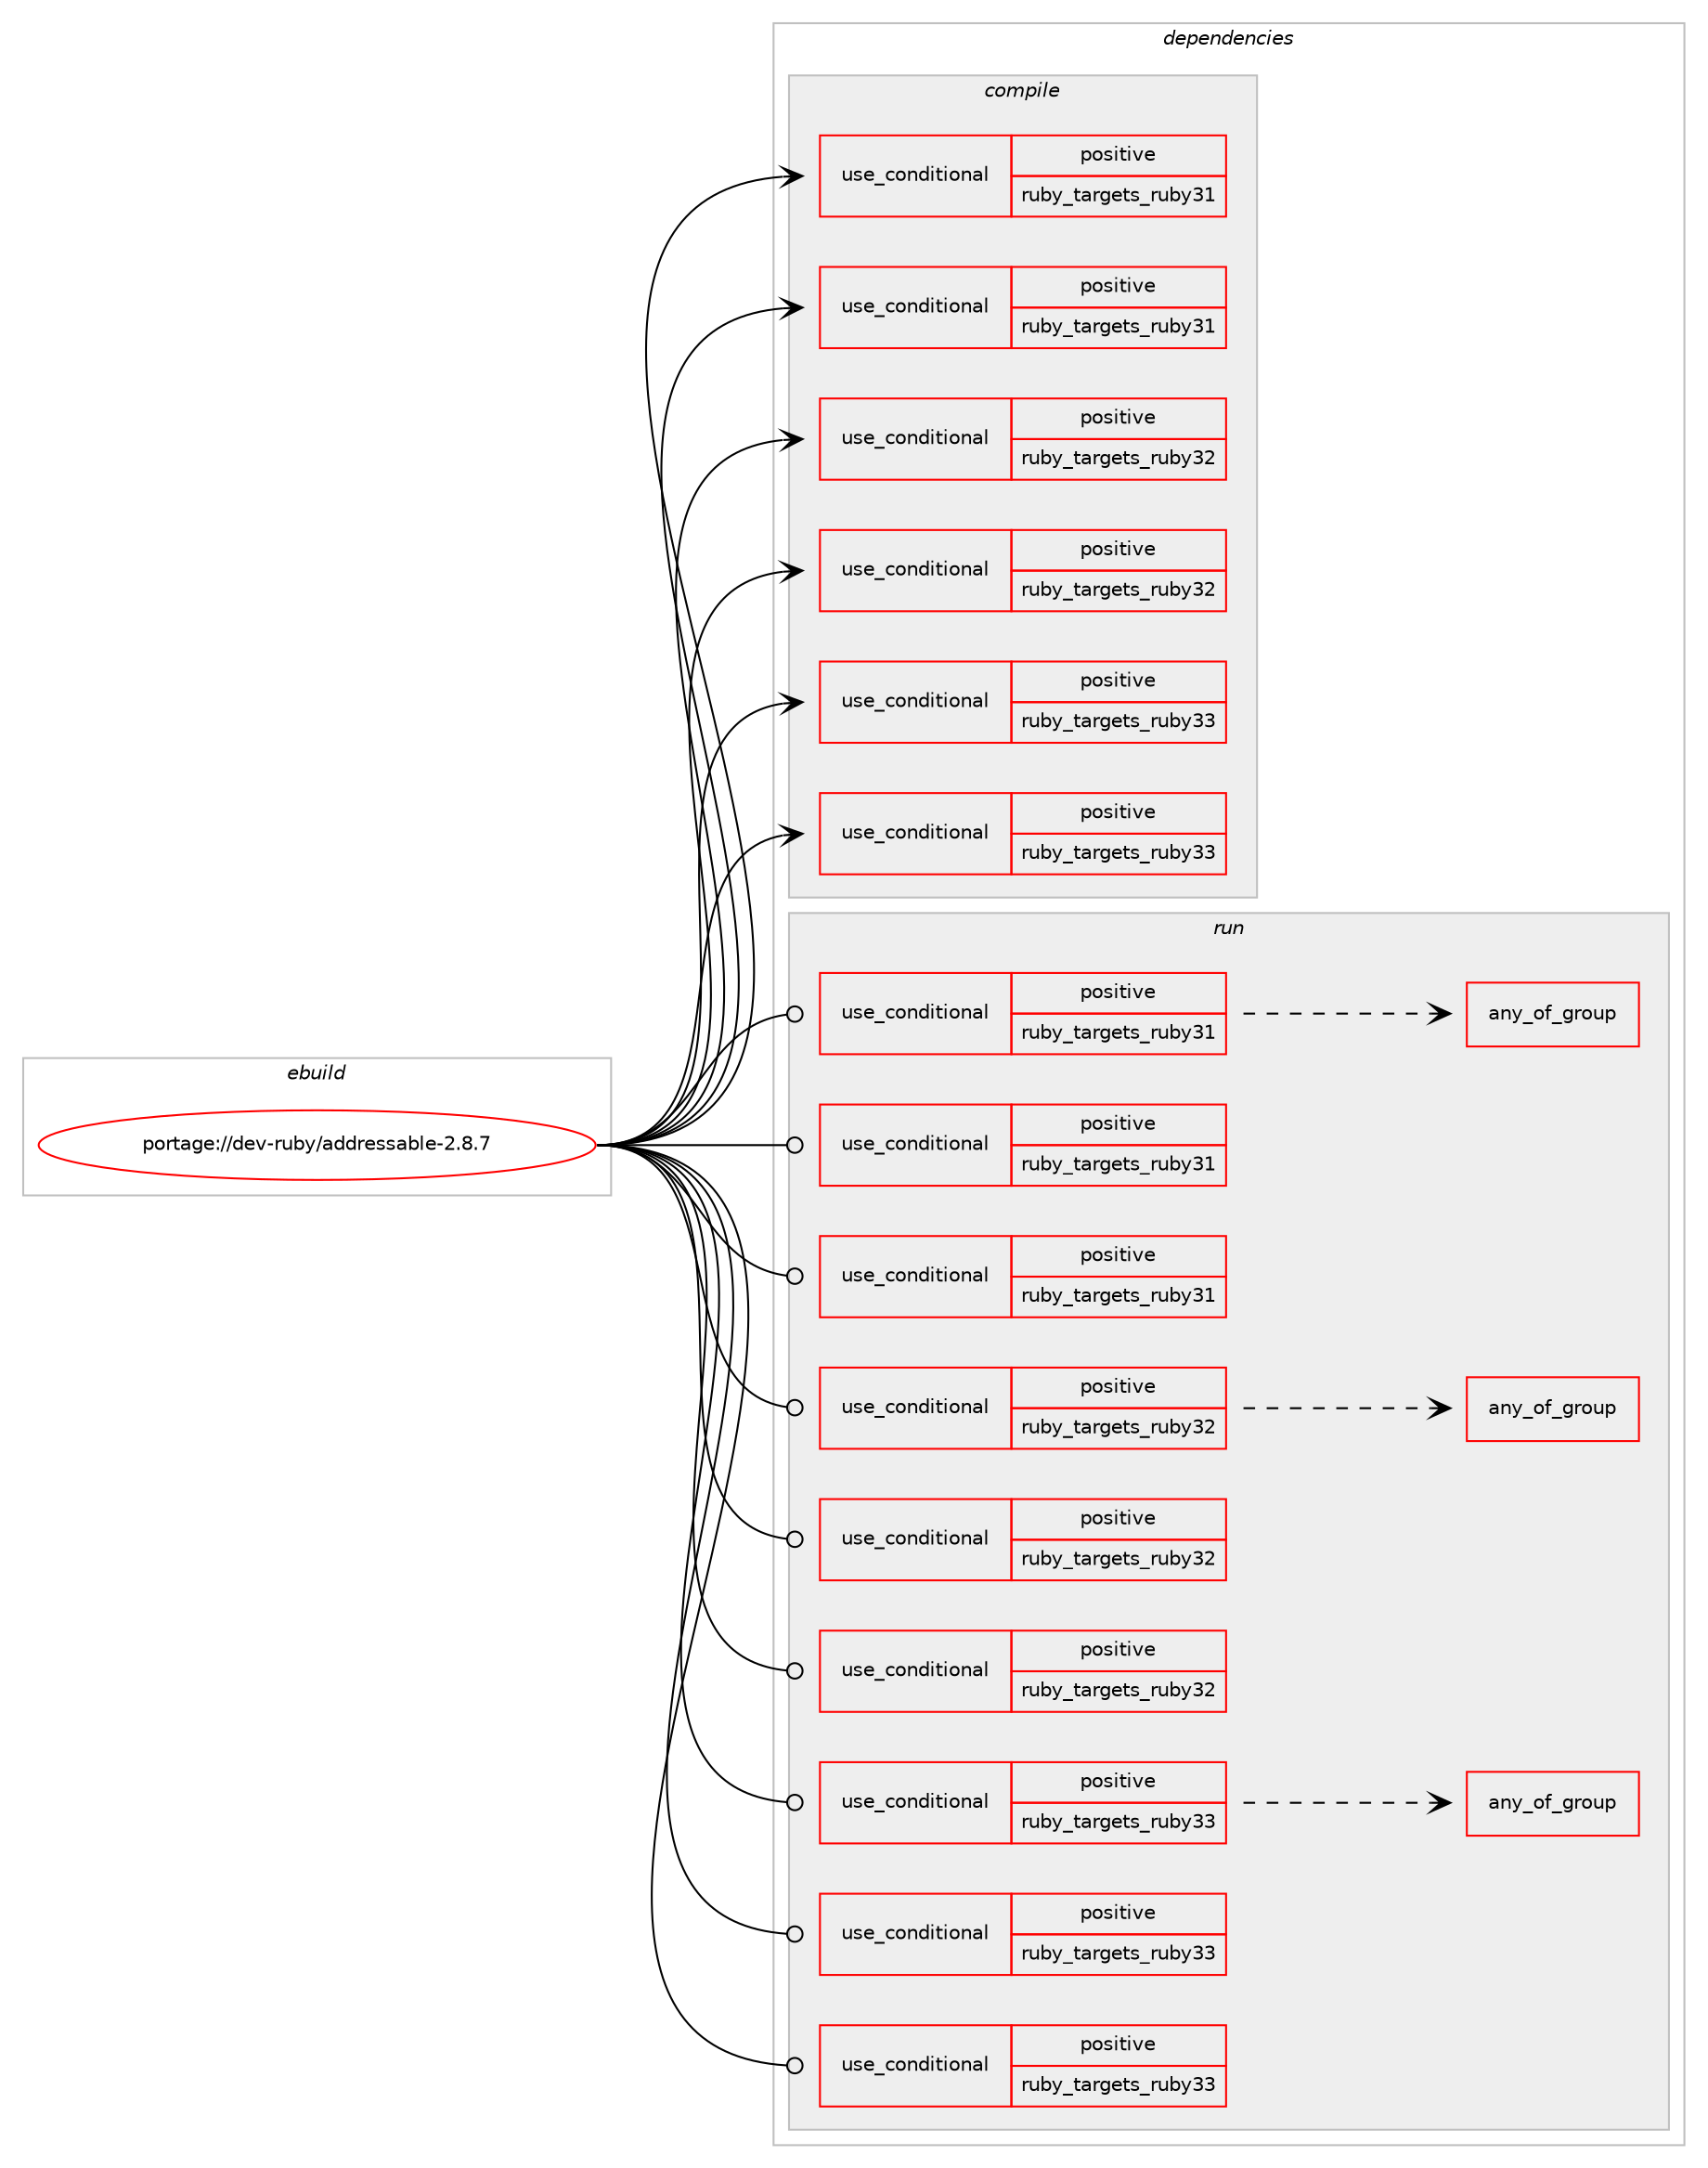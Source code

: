 digraph prolog {

# *************
# Graph options
# *************

newrank=true;
concentrate=true;
compound=true;
graph [rankdir=LR,fontname=Helvetica,fontsize=10,ranksep=1.5];#, ranksep=2.5, nodesep=0.2];
edge  [arrowhead=vee];
node  [fontname=Helvetica,fontsize=10];

# **********
# The ebuild
# **********

subgraph cluster_leftcol {
color=gray;
rank=same;
label=<<i>ebuild</i>>;
id [label="portage://dev-ruby/addressable-2.8.7", color=red, width=4, href="../dev-ruby/addressable-2.8.7.svg"];
}

# ****************
# The dependencies
# ****************

subgraph cluster_midcol {
color=gray;
label=<<i>dependencies</i>>;
subgraph cluster_compile {
fillcolor="#eeeeee";
style=filled;
label=<<i>compile</i>>;
subgraph cond42931 {
dependency89633 [label=<<TABLE BORDER="0" CELLBORDER="1" CELLSPACING="0" CELLPADDING="4"><TR><TD ROWSPAN="3" CELLPADDING="10">use_conditional</TD></TR><TR><TD>positive</TD></TR><TR><TD>ruby_targets_ruby31</TD></TR></TABLE>>, shape=none, color=red];
# *** BEGIN UNKNOWN DEPENDENCY TYPE (TODO) ***
# dependency89633 -> package_dependency(portage://dev-ruby/addressable-2.8.7,install,no,dev-lang,ruby,none,[,,],[slot(3.1)],[])
# *** END UNKNOWN DEPENDENCY TYPE (TODO) ***

}
id:e -> dependency89633:w [weight=20,style="solid",arrowhead="vee"];
subgraph cond42932 {
dependency89634 [label=<<TABLE BORDER="0" CELLBORDER="1" CELLSPACING="0" CELLPADDING="4"><TR><TD ROWSPAN="3" CELLPADDING="10">use_conditional</TD></TR><TR><TD>positive</TD></TR><TR><TD>ruby_targets_ruby31</TD></TR></TABLE>>, shape=none, color=red];
# *** BEGIN UNKNOWN DEPENDENCY TYPE (TODO) ***
# dependency89634 -> package_dependency(portage://dev-ruby/addressable-2.8.7,install,no,virtual,rubygems,none,[,,],[],[use(enable(ruby_targets_ruby31),negative)])
# *** END UNKNOWN DEPENDENCY TYPE (TODO) ***

}
id:e -> dependency89634:w [weight=20,style="solid",arrowhead="vee"];
subgraph cond42933 {
dependency89635 [label=<<TABLE BORDER="0" CELLBORDER="1" CELLSPACING="0" CELLPADDING="4"><TR><TD ROWSPAN="3" CELLPADDING="10">use_conditional</TD></TR><TR><TD>positive</TD></TR><TR><TD>ruby_targets_ruby32</TD></TR></TABLE>>, shape=none, color=red];
# *** BEGIN UNKNOWN DEPENDENCY TYPE (TODO) ***
# dependency89635 -> package_dependency(portage://dev-ruby/addressable-2.8.7,install,no,dev-lang,ruby,none,[,,],[slot(3.2)],[])
# *** END UNKNOWN DEPENDENCY TYPE (TODO) ***

}
id:e -> dependency89635:w [weight=20,style="solid",arrowhead="vee"];
subgraph cond42934 {
dependency89636 [label=<<TABLE BORDER="0" CELLBORDER="1" CELLSPACING="0" CELLPADDING="4"><TR><TD ROWSPAN="3" CELLPADDING="10">use_conditional</TD></TR><TR><TD>positive</TD></TR><TR><TD>ruby_targets_ruby32</TD></TR></TABLE>>, shape=none, color=red];
# *** BEGIN UNKNOWN DEPENDENCY TYPE (TODO) ***
# dependency89636 -> package_dependency(portage://dev-ruby/addressable-2.8.7,install,no,virtual,rubygems,none,[,,],[],[use(enable(ruby_targets_ruby32),negative)])
# *** END UNKNOWN DEPENDENCY TYPE (TODO) ***

}
id:e -> dependency89636:w [weight=20,style="solid",arrowhead="vee"];
subgraph cond42935 {
dependency89637 [label=<<TABLE BORDER="0" CELLBORDER="1" CELLSPACING="0" CELLPADDING="4"><TR><TD ROWSPAN="3" CELLPADDING="10">use_conditional</TD></TR><TR><TD>positive</TD></TR><TR><TD>ruby_targets_ruby33</TD></TR></TABLE>>, shape=none, color=red];
# *** BEGIN UNKNOWN DEPENDENCY TYPE (TODO) ***
# dependency89637 -> package_dependency(portage://dev-ruby/addressable-2.8.7,install,no,dev-lang,ruby,none,[,,],[slot(3.3)],[])
# *** END UNKNOWN DEPENDENCY TYPE (TODO) ***

}
id:e -> dependency89637:w [weight=20,style="solid",arrowhead="vee"];
subgraph cond42936 {
dependency89638 [label=<<TABLE BORDER="0" CELLBORDER="1" CELLSPACING="0" CELLPADDING="4"><TR><TD ROWSPAN="3" CELLPADDING="10">use_conditional</TD></TR><TR><TD>positive</TD></TR><TR><TD>ruby_targets_ruby33</TD></TR></TABLE>>, shape=none, color=red];
# *** BEGIN UNKNOWN DEPENDENCY TYPE (TODO) ***
# dependency89638 -> package_dependency(portage://dev-ruby/addressable-2.8.7,install,no,virtual,rubygems,none,[,,],[],[use(enable(ruby_targets_ruby33),negative)])
# *** END UNKNOWN DEPENDENCY TYPE (TODO) ***

}
id:e -> dependency89638:w [weight=20,style="solid",arrowhead="vee"];
}
subgraph cluster_compileandrun {
fillcolor="#eeeeee";
style=filled;
label=<<i>compile and run</i>>;
}
subgraph cluster_run {
fillcolor="#eeeeee";
style=filled;
label=<<i>run</i>>;
subgraph cond42937 {
dependency89639 [label=<<TABLE BORDER="0" CELLBORDER="1" CELLSPACING="0" CELLPADDING="4"><TR><TD ROWSPAN="3" CELLPADDING="10">use_conditional</TD></TR><TR><TD>positive</TD></TR><TR><TD>ruby_targets_ruby31</TD></TR></TABLE>>, shape=none, color=red];
subgraph any1113 {
dependency89640 [label=<<TABLE BORDER="0" CELLBORDER="1" CELLSPACING="0" CELLPADDING="4"><TR><TD CELLPADDING="10">any_of_group</TD></TR></TABLE>>, shape=none, color=red];# *** BEGIN UNKNOWN DEPENDENCY TYPE (TODO) ***
# dependency89640 -> package_dependency(portage://dev-ruby/addressable-2.8.7,run,no,dev-ruby,public_suffix,none,[,,],[slot(6)],[use(enable(ruby_targets_ruby31),negative)])
# *** END UNKNOWN DEPENDENCY TYPE (TODO) ***

# *** BEGIN UNKNOWN DEPENDENCY TYPE (TODO) ***
# dependency89640 -> package_dependency(portage://dev-ruby/addressable-2.8.7,run,no,dev-ruby,public_suffix,none,[,,],[slot(5)],[use(enable(ruby_targets_ruby31),negative)])
# *** END UNKNOWN DEPENDENCY TYPE (TODO) ***

# *** BEGIN UNKNOWN DEPENDENCY TYPE (TODO) ***
# dependency89640 -> package_dependency(portage://dev-ruby/addressable-2.8.7,run,no,dev-ruby,public_suffix,none,[,,],[slot(4)],[use(enable(ruby_targets_ruby31),negative)])
# *** END UNKNOWN DEPENDENCY TYPE (TODO) ***

}
dependency89639:e -> dependency89640:w [weight=20,style="dashed",arrowhead="vee"];
}
id:e -> dependency89639:w [weight=20,style="solid",arrowhead="odot"];
subgraph cond42938 {
dependency89641 [label=<<TABLE BORDER="0" CELLBORDER="1" CELLSPACING="0" CELLPADDING="4"><TR><TD ROWSPAN="3" CELLPADDING="10">use_conditional</TD></TR><TR><TD>positive</TD></TR><TR><TD>ruby_targets_ruby31</TD></TR></TABLE>>, shape=none, color=red];
# *** BEGIN UNKNOWN DEPENDENCY TYPE (TODO) ***
# dependency89641 -> package_dependency(portage://dev-ruby/addressable-2.8.7,run,no,dev-lang,ruby,none,[,,],[slot(3.1)],[])
# *** END UNKNOWN DEPENDENCY TYPE (TODO) ***

}
id:e -> dependency89641:w [weight=20,style="solid",arrowhead="odot"];
subgraph cond42939 {
dependency89642 [label=<<TABLE BORDER="0" CELLBORDER="1" CELLSPACING="0" CELLPADDING="4"><TR><TD ROWSPAN="3" CELLPADDING="10">use_conditional</TD></TR><TR><TD>positive</TD></TR><TR><TD>ruby_targets_ruby31</TD></TR></TABLE>>, shape=none, color=red];
# *** BEGIN UNKNOWN DEPENDENCY TYPE (TODO) ***
# dependency89642 -> package_dependency(portage://dev-ruby/addressable-2.8.7,run,no,virtual,rubygems,none,[,,],[],[use(enable(ruby_targets_ruby31),negative)])
# *** END UNKNOWN DEPENDENCY TYPE (TODO) ***

}
id:e -> dependency89642:w [weight=20,style="solid",arrowhead="odot"];
subgraph cond42940 {
dependency89643 [label=<<TABLE BORDER="0" CELLBORDER="1" CELLSPACING="0" CELLPADDING="4"><TR><TD ROWSPAN="3" CELLPADDING="10">use_conditional</TD></TR><TR><TD>positive</TD></TR><TR><TD>ruby_targets_ruby32</TD></TR></TABLE>>, shape=none, color=red];
subgraph any1114 {
dependency89644 [label=<<TABLE BORDER="0" CELLBORDER="1" CELLSPACING="0" CELLPADDING="4"><TR><TD CELLPADDING="10">any_of_group</TD></TR></TABLE>>, shape=none, color=red];# *** BEGIN UNKNOWN DEPENDENCY TYPE (TODO) ***
# dependency89644 -> package_dependency(portage://dev-ruby/addressable-2.8.7,run,no,dev-ruby,public_suffix,none,[,,],[slot(6)],[use(enable(ruby_targets_ruby32),negative)])
# *** END UNKNOWN DEPENDENCY TYPE (TODO) ***

# *** BEGIN UNKNOWN DEPENDENCY TYPE (TODO) ***
# dependency89644 -> package_dependency(portage://dev-ruby/addressable-2.8.7,run,no,dev-ruby,public_suffix,none,[,,],[slot(5)],[use(enable(ruby_targets_ruby32),negative)])
# *** END UNKNOWN DEPENDENCY TYPE (TODO) ***

# *** BEGIN UNKNOWN DEPENDENCY TYPE (TODO) ***
# dependency89644 -> package_dependency(portage://dev-ruby/addressable-2.8.7,run,no,dev-ruby,public_suffix,none,[,,],[slot(4)],[use(enable(ruby_targets_ruby32),negative)])
# *** END UNKNOWN DEPENDENCY TYPE (TODO) ***

}
dependency89643:e -> dependency89644:w [weight=20,style="dashed",arrowhead="vee"];
}
id:e -> dependency89643:w [weight=20,style="solid",arrowhead="odot"];
subgraph cond42941 {
dependency89645 [label=<<TABLE BORDER="0" CELLBORDER="1" CELLSPACING="0" CELLPADDING="4"><TR><TD ROWSPAN="3" CELLPADDING="10">use_conditional</TD></TR><TR><TD>positive</TD></TR><TR><TD>ruby_targets_ruby32</TD></TR></TABLE>>, shape=none, color=red];
# *** BEGIN UNKNOWN DEPENDENCY TYPE (TODO) ***
# dependency89645 -> package_dependency(portage://dev-ruby/addressable-2.8.7,run,no,dev-lang,ruby,none,[,,],[slot(3.2)],[])
# *** END UNKNOWN DEPENDENCY TYPE (TODO) ***

}
id:e -> dependency89645:w [weight=20,style="solid",arrowhead="odot"];
subgraph cond42942 {
dependency89646 [label=<<TABLE BORDER="0" CELLBORDER="1" CELLSPACING="0" CELLPADDING="4"><TR><TD ROWSPAN="3" CELLPADDING="10">use_conditional</TD></TR><TR><TD>positive</TD></TR><TR><TD>ruby_targets_ruby32</TD></TR></TABLE>>, shape=none, color=red];
# *** BEGIN UNKNOWN DEPENDENCY TYPE (TODO) ***
# dependency89646 -> package_dependency(portage://dev-ruby/addressable-2.8.7,run,no,virtual,rubygems,none,[,,],[],[use(enable(ruby_targets_ruby32),negative)])
# *** END UNKNOWN DEPENDENCY TYPE (TODO) ***

}
id:e -> dependency89646:w [weight=20,style="solid",arrowhead="odot"];
subgraph cond42943 {
dependency89647 [label=<<TABLE BORDER="0" CELLBORDER="1" CELLSPACING="0" CELLPADDING="4"><TR><TD ROWSPAN="3" CELLPADDING="10">use_conditional</TD></TR><TR><TD>positive</TD></TR><TR><TD>ruby_targets_ruby33</TD></TR></TABLE>>, shape=none, color=red];
subgraph any1115 {
dependency89648 [label=<<TABLE BORDER="0" CELLBORDER="1" CELLSPACING="0" CELLPADDING="4"><TR><TD CELLPADDING="10">any_of_group</TD></TR></TABLE>>, shape=none, color=red];# *** BEGIN UNKNOWN DEPENDENCY TYPE (TODO) ***
# dependency89648 -> package_dependency(portage://dev-ruby/addressable-2.8.7,run,no,dev-ruby,public_suffix,none,[,,],[slot(6)],[use(enable(ruby_targets_ruby33),negative)])
# *** END UNKNOWN DEPENDENCY TYPE (TODO) ***

# *** BEGIN UNKNOWN DEPENDENCY TYPE (TODO) ***
# dependency89648 -> package_dependency(portage://dev-ruby/addressable-2.8.7,run,no,dev-ruby,public_suffix,none,[,,],[slot(5)],[use(enable(ruby_targets_ruby33),negative)])
# *** END UNKNOWN DEPENDENCY TYPE (TODO) ***

# *** BEGIN UNKNOWN DEPENDENCY TYPE (TODO) ***
# dependency89648 -> package_dependency(portage://dev-ruby/addressable-2.8.7,run,no,dev-ruby,public_suffix,none,[,,],[slot(4)],[use(enable(ruby_targets_ruby33),negative)])
# *** END UNKNOWN DEPENDENCY TYPE (TODO) ***

}
dependency89647:e -> dependency89648:w [weight=20,style="dashed",arrowhead="vee"];
}
id:e -> dependency89647:w [weight=20,style="solid",arrowhead="odot"];
subgraph cond42944 {
dependency89649 [label=<<TABLE BORDER="0" CELLBORDER="1" CELLSPACING="0" CELLPADDING="4"><TR><TD ROWSPAN="3" CELLPADDING="10">use_conditional</TD></TR><TR><TD>positive</TD></TR><TR><TD>ruby_targets_ruby33</TD></TR></TABLE>>, shape=none, color=red];
# *** BEGIN UNKNOWN DEPENDENCY TYPE (TODO) ***
# dependency89649 -> package_dependency(portage://dev-ruby/addressable-2.8.7,run,no,dev-lang,ruby,none,[,,],[slot(3.3)],[])
# *** END UNKNOWN DEPENDENCY TYPE (TODO) ***

}
id:e -> dependency89649:w [weight=20,style="solid",arrowhead="odot"];
subgraph cond42945 {
dependency89650 [label=<<TABLE BORDER="0" CELLBORDER="1" CELLSPACING="0" CELLPADDING="4"><TR><TD ROWSPAN="3" CELLPADDING="10">use_conditional</TD></TR><TR><TD>positive</TD></TR><TR><TD>ruby_targets_ruby33</TD></TR></TABLE>>, shape=none, color=red];
# *** BEGIN UNKNOWN DEPENDENCY TYPE (TODO) ***
# dependency89650 -> package_dependency(portage://dev-ruby/addressable-2.8.7,run,no,virtual,rubygems,none,[,,],[],[use(enable(ruby_targets_ruby33),negative)])
# *** END UNKNOWN DEPENDENCY TYPE (TODO) ***

}
id:e -> dependency89650:w [weight=20,style="solid",arrowhead="odot"];
}
}

# **************
# The candidates
# **************

subgraph cluster_choices {
rank=same;
color=gray;
label=<<i>candidates</i>>;

}

}
